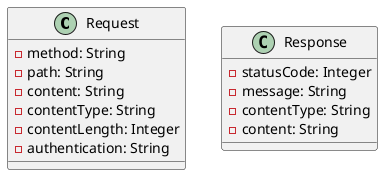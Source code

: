 @startuml
class Request {
- method: String
- path: String
- content: String
- contentType: String
- contentLength: Integer
- authentication: String
}

class Response {
- statusCode: Integer
- message: String
- contentType: String
- content: String
}
@enduml
